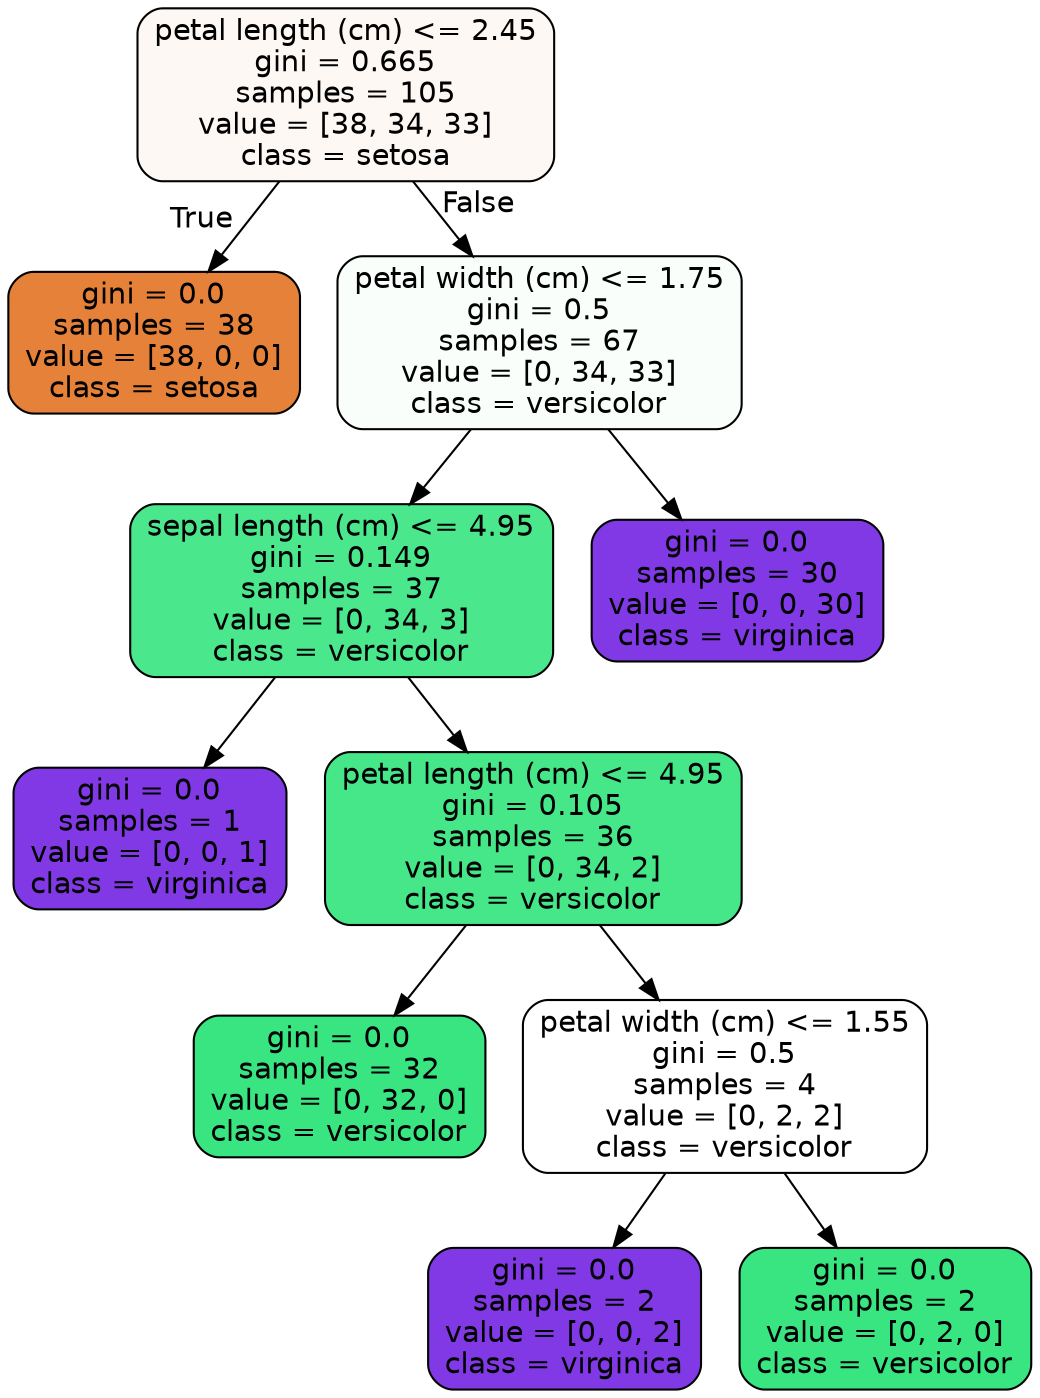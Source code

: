 digraph Tree {
node [shape=box, style="filled, rounded", color="black", fontname="helvetica"] ;
edge [fontname="helvetica"] ;
0 [label="petal length (cm) <= 2.45\ngini = 0.665\nsamples = 105\nvalue = [38, 34, 33]\nclass = setosa", fillcolor="#fef8f4"] ;
1 [label="gini = 0.0\nsamples = 38\nvalue = [38, 0, 0]\nclass = setosa", fillcolor="#e58139"] ;
0 -> 1 [labeldistance=2.5, labelangle=45, headlabel="True"] ;
2 [label="petal width (cm) <= 1.75\ngini = 0.5\nsamples = 67\nvalue = [0, 34, 33]\nclass = versicolor", fillcolor="#f9fefb"] ;
0 -> 2 [labeldistance=2.5, labelangle=-45, headlabel="False"] ;
3 [label="sepal length (cm) <= 4.95\ngini = 0.149\nsamples = 37\nvalue = [0, 34, 3]\nclass = versicolor", fillcolor="#4ae78c"] ;
2 -> 3 ;
4 [label="gini = 0.0\nsamples = 1\nvalue = [0, 0, 1]\nclass = virginica", fillcolor="#8139e5"] ;
3 -> 4 ;
5 [label="petal length (cm) <= 4.95\ngini = 0.105\nsamples = 36\nvalue = [0, 34, 2]\nclass = versicolor", fillcolor="#45e788"] ;
3 -> 5 ;
6 [label="gini = 0.0\nsamples = 32\nvalue = [0, 32, 0]\nclass = versicolor", fillcolor="#39e581"] ;
5 -> 6 ;
7 [label="petal width (cm) <= 1.55\ngini = 0.5\nsamples = 4\nvalue = [0, 2, 2]\nclass = versicolor", fillcolor="#ffffff"] ;
5 -> 7 ;
8 [label="gini = 0.0\nsamples = 2\nvalue = [0, 0, 2]\nclass = virginica", fillcolor="#8139e5"] ;
7 -> 8 ;
9 [label="gini = 0.0\nsamples = 2\nvalue = [0, 2, 0]\nclass = versicolor", fillcolor="#39e581"] ;
7 -> 9 ;
10 [label="gini = 0.0\nsamples = 30\nvalue = [0, 0, 30]\nclass = virginica", fillcolor="#8139e5"] ;
2 -> 10 ;
}